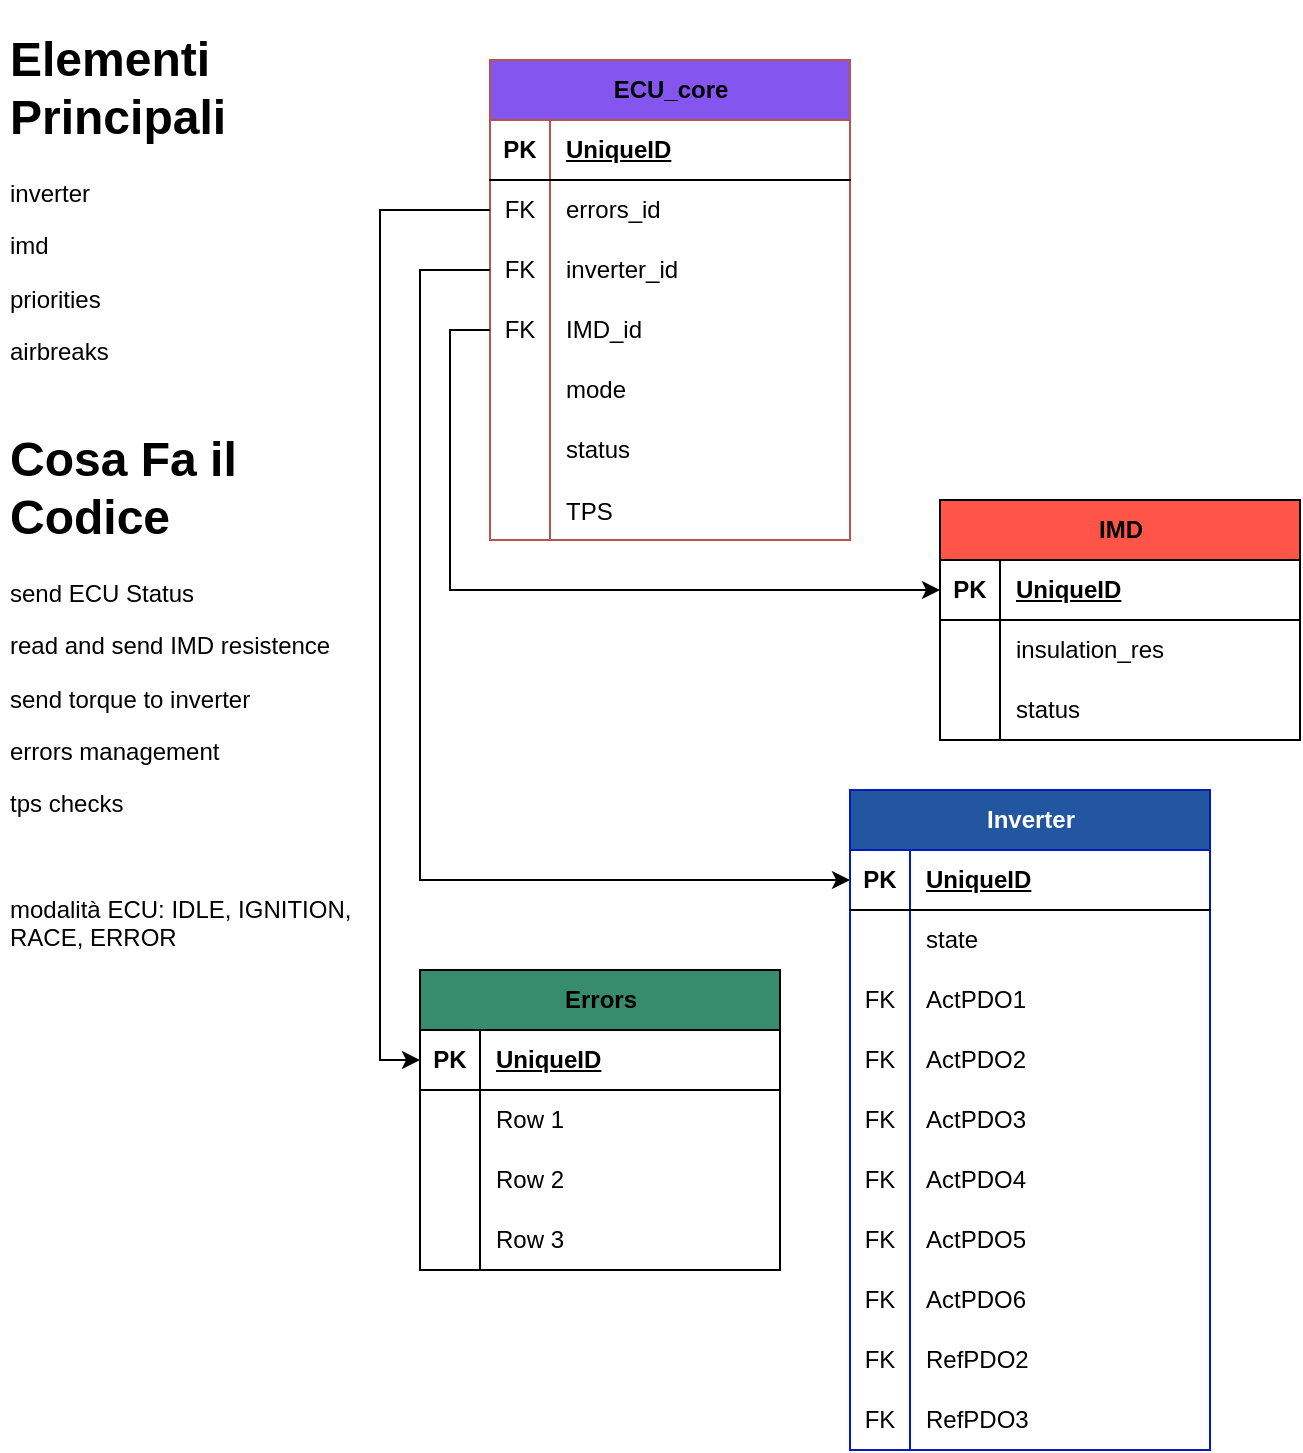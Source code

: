 <mxfile version="22.1.16" type="github">
  <diagram name="Page-1" id="LfpSLBDjDCymRGX5kylx">
    <mxGraphModel dx="1050" dy="1679" grid="1" gridSize="10" guides="1" tooltips="1" connect="1" arrows="1" fold="1" page="1" pageScale="1" pageWidth="850" pageHeight="1100" math="0" shadow="0">
      <root>
        <mxCell id="0" />
        <mxCell id="1" parent="0" />
        <mxCell id="VotGJ8dUcBm4uIzm4TV_-2" value="&lt;h1&gt;Elementi Principali&lt;/h1&gt;&lt;p&gt;inverter&lt;br&gt;&lt;/p&gt;&lt;p&gt;imd&lt;/p&gt;&lt;p&gt;&lt;span style=&quot;background-color: initial;&quot;&gt;priorities&lt;/span&gt;&lt;/p&gt;&lt;div style=&quot;border-color: var(--border-color);&quot;&gt;airbreaks&lt;/div&gt;" style="text;html=1;strokeColor=none;fillColor=none;spacing=5;spacingTop=-20;whiteSpace=wrap;overflow=hidden;rounded=0;" vertex="1" parent="1">
          <mxGeometry width="190" height="200" as="geometry" />
        </mxCell>
        <mxCell id="VotGJ8dUcBm4uIzm4TV_-3" value="&lt;h1&gt;Cosa Fa il Codice&lt;/h1&gt;&lt;p&gt;send ECU Status&amp;nbsp;&lt;/p&gt;&lt;p&gt;read and send IMD resistence&lt;/p&gt;&lt;p&gt;send torque to inverter&lt;/p&gt;&lt;p&gt;errors management&lt;/p&gt;&lt;p&gt;tps checks&lt;/p&gt;&lt;p&gt;&lt;br&gt;&lt;/p&gt;&lt;p&gt;modalità ECU: IDLE, IGNITION, RACE, ERROR&lt;/p&gt;" style="text;html=1;strokeColor=none;fillColor=none;spacing=5;spacingTop=-20;whiteSpace=wrap;overflow=hidden;rounded=0;" vertex="1" parent="1">
          <mxGeometry y="200" width="190" height="280" as="geometry" />
        </mxCell>
        <mxCell id="VotGJ8dUcBm4uIzm4TV_-8" value="ECU_core" style="shape=table;startSize=30;container=1;collapsible=1;childLayout=tableLayout;fixedRows=1;rowLines=0;fontStyle=1;align=center;resizeLast=1;html=1;fillColor=#8456EF;strokeColor=#b85450;swimlaneFillColor=default;" vertex="1" parent="1">
          <mxGeometry x="245" y="20" width="180" height="240" as="geometry" />
        </mxCell>
        <mxCell id="VotGJ8dUcBm4uIzm4TV_-9" value="" style="shape=tableRow;horizontal=0;startSize=0;swimlaneHead=0;swimlaneBody=0;fillColor=none;collapsible=0;dropTarget=0;points=[[0,0.5],[1,0.5]];portConstraint=eastwest;top=0;left=0;right=0;bottom=1;" vertex="1" parent="VotGJ8dUcBm4uIzm4TV_-8">
          <mxGeometry y="30" width="180" height="30" as="geometry" />
        </mxCell>
        <mxCell id="VotGJ8dUcBm4uIzm4TV_-10" value="PK" style="shape=partialRectangle;connectable=0;fillColor=none;top=0;left=0;bottom=0;right=0;fontStyle=1;overflow=hidden;whiteSpace=wrap;html=1;" vertex="1" parent="VotGJ8dUcBm4uIzm4TV_-9">
          <mxGeometry width="30" height="30" as="geometry">
            <mxRectangle width="30" height="30" as="alternateBounds" />
          </mxGeometry>
        </mxCell>
        <mxCell id="VotGJ8dUcBm4uIzm4TV_-11" value="UniqueID" style="shape=partialRectangle;connectable=0;fillColor=none;top=0;left=0;bottom=0;right=0;align=left;spacingLeft=6;fontStyle=5;overflow=hidden;whiteSpace=wrap;html=1;" vertex="1" parent="VotGJ8dUcBm4uIzm4TV_-9">
          <mxGeometry x="30" width="150" height="30" as="geometry">
            <mxRectangle width="150" height="30" as="alternateBounds" />
          </mxGeometry>
        </mxCell>
        <mxCell id="VotGJ8dUcBm4uIzm4TV_-27" value="" style="shape=tableRow;horizontal=0;startSize=0;swimlaneHead=0;swimlaneBody=0;fillColor=none;collapsible=0;dropTarget=0;points=[[0,0.5],[1,0.5]];portConstraint=eastwest;top=0;left=0;right=0;bottom=0;" vertex="1" parent="VotGJ8dUcBm4uIzm4TV_-8">
          <mxGeometry y="60" width="180" height="30" as="geometry" />
        </mxCell>
        <mxCell id="VotGJ8dUcBm4uIzm4TV_-28" value="FK" style="shape=partialRectangle;connectable=0;fillColor=none;top=0;left=0;bottom=0;right=0;fontStyle=0;overflow=hidden;whiteSpace=wrap;html=1;" vertex="1" parent="VotGJ8dUcBm4uIzm4TV_-27">
          <mxGeometry width="30" height="30" as="geometry">
            <mxRectangle width="30" height="30" as="alternateBounds" />
          </mxGeometry>
        </mxCell>
        <mxCell id="VotGJ8dUcBm4uIzm4TV_-29" value="errors_id" style="shape=partialRectangle;connectable=0;fillColor=none;top=0;left=0;bottom=0;right=0;align=left;spacingLeft=6;fontStyle=0;overflow=hidden;whiteSpace=wrap;html=1;" vertex="1" parent="VotGJ8dUcBm4uIzm4TV_-27">
          <mxGeometry x="30" width="150" height="30" as="geometry">
            <mxRectangle width="150" height="30" as="alternateBounds" />
          </mxGeometry>
        </mxCell>
        <mxCell id="VotGJ8dUcBm4uIzm4TV_-86" value="" style="shape=tableRow;horizontal=0;startSize=0;swimlaneHead=0;swimlaneBody=0;fillColor=none;collapsible=0;dropTarget=0;points=[[0,0.5],[1,0.5]];portConstraint=eastwest;top=0;left=0;right=0;bottom=0;" vertex="1" parent="VotGJ8dUcBm4uIzm4TV_-8">
          <mxGeometry y="90" width="180" height="30" as="geometry" />
        </mxCell>
        <mxCell id="VotGJ8dUcBm4uIzm4TV_-87" value="FK" style="shape=partialRectangle;connectable=0;fillColor=none;top=0;left=0;bottom=0;right=0;fontStyle=0;overflow=hidden;whiteSpace=wrap;html=1;" vertex="1" parent="VotGJ8dUcBm4uIzm4TV_-86">
          <mxGeometry width="30" height="30" as="geometry">
            <mxRectangle width="30" height="30" as="alternateBounds" />
          </mxGeometry>
        </mxCell>
        <mxCell id="VotGJ8dUcBm4uIzm4TV_-88" value="inverter_id" style="shape=partialRectangle;connectable=0;fillColor=none;top=0;left=0;bottom=0;right=0;align=left;spacingLeft=6;fontStyle=0;overflow=hidden;whiteSpace=wrap;html=1;" vertex="1" parent="VotGJ8dUcBm4uIzm4TV_-86">
          <mxGeometry x="30" width="150" height="30" as="geometry">
            <mxRectangle width="150" height="30" as="alternateBounds" />
          </mxGeometry>
        </mxCell>
        <mxCell id="VotGJ8dUcBm4uIzm4TV_-110" value="" style="shape=tableRow;horizontal=0;startSize=0;swimlaneHead=0;swimlaneBody=0;fillColor=none;collapsible=0;dropTarget=0;points=[[0,0.5],[1,0.5]];portConstraint=eastwest;top=0;left=0;right=0;bottom=0;" vertex="1" parent="VotGJ8dUcBm4uIzm4TV_-8">
          <mxGeometry y="120" width="180" height="30" as="geometry" />
        </mxCell>
        <mxCell id="VotGJ8dUcBm4uIzm4TV_-111" value="FK" style="shape=partialRectangle;connectable=0;fillColor=none;top=0;left=0;bottom=0;right=0;fontStyle=0;overflow=hidden;whiteSpace=wrap;html=1;" vertex="1" parent="VotGJ8dUcBm4uIzm4TV_-110">
          <mxGeometry width="30" height="30" as="geometry">
            <mxRectangle width="30" height="30" as="alternateBounds" />
          </mxGeometry>
        </mxCell>
        <mxCell id="VotGJ8dUcBm4uIzm4TV_-112" value="IMD_id" style="shape=partialRectangle;connectable=0;fillColor=none;top=0;left=0;bottom=0;right=0;align=left;spacingLeft=6;fontStyle=0;overflow=hidden;whiteSpace=wrap;html=1;" vertex="1" parent="VotGJ8dUcBm4uIzm4TV_-110">
          <mxGeometry x="30" width="150" height="30" as="geometry">
            <mxRectangle width="150" height="30" as="alternateBounds" />
          </mxGeometry>
        </mxCell>
        <mxCell id="VotGJ8dUcBm4uIzm4TV_-12" value="" style="shape=tableRow;horizontal=0;startSize=0;swimlaneHead=0;swimlaneBody=0;fillColor=none;collapsible=0;dropTarget=0;points=[[0,0.5],[1,0.5]];portConstraint=eastwest;top=0;left=0;right=0;bottom=0;" vertex="1" parent="VotGJ8dUcBm4uIzm4TV_-8">
          <mxGeometry y="150" width="180" height="30" as="geometry" />
        </mxCell>
        <mxCell id="VotGJ8dUcBm4uIzm4TV_-13" value="" style="shape=partialRectangle;connectable=0;fillColor=none;top=0;left=0;bottom=0;right=0;editable=1;overflow=hidden;whiteSpace=wrap;html=1;" vertex="1" parent="VotGJ8dUcBm4uIzm4TV_-12">
          <mxGeometry width="30" height="30" as="geometry">
            <mxRectangle width="30" height="30" as="alternateBounds" />
          </mxGeometry>
        </mxCell>
        <mxCell id="VotGJ8dUcBm4uIzm4TV_-14" value="mode" style="shape=partialRectangle;connectable=0;fillColor=none;top=0;left=0;bottom=0;right=0;align=left;spacingLeft=6;overflow=hidden;whiteSpace=wrap;html=1;" vertex="1" parent="VotGJ8dUcBm4uIzm4TV_-12">
          <mxGeometry x="30" width="150" height="30" as="geometry">
            <mxRectangle width="150" height="30" as="alternateBounds" />
          </mxGeometry>
        </mxCell>
        <mxCell id="VotGJ8dUcBm4uIzm4TV_-15" value="" style="shape=tableRow;horizontal=0;startSize=0;swimlaneHead=0;swimlaneBody=0;fillColor=none;collapsible=0;dropTarget=0;points=[[0,0.5],[1,0.5]];portConstraint=eastwest;top=0;left=0;right=0;bottom=0;" vertex="1" parent="VotGJ8dUcBm4uIzm4TV_-8">
          <mxGeometry y="180" width="180" height="30" as="geometry" />
        </mxCell>
        <mxCell id="VotGJ8dUcBm4uIzm4TV_-16" value="" style="shape=partialRectangle;connectable=0;fillColor=none;top=0;left=0;bottom=0;right=0;editable=1;overflow=hidden;whiteSpace=wrap;html=1;" vertex="1" parent="VotGJ8dUcBm4uIzm4TV_-15">
          <mxGeometry width="30" height="30" as="geometry">
            <mxRectangle width="30" height="30" as="alternateBounds" />
          </mxGeometry>
        </mxCell>
        <mxCell id="VotGJ8dUcBm4uIzm4TV_-17" value="status" style="shape=partialRectangle;connectable=0;fillColor=none;top=0;left=0;bottom=0;right=0;align=left;spacingLeft=6;overflow=hidden;whiteSpace=wrap;html=1;" vertex="1" parent="VotGJ8dUcBm4uIzm4TV_-15">
          <mxGeometry x="30" width="150" height="30" as="geometry">
            <mxRectangle width="150" height="30" as="alternateBounds" />
          </mxGeometry>
        </mxCell>
        <mxCell id="VotGJ8dUcBm4uIzm4TV_-94" value="" style="shape=tableRow;horizontal=0;startSize=0;swimlaneHead=0;swimlaneBody=0;fillColor=none;collapsible=0;dropTarget=0;points=[[0,0.5],[1,0.5]];portConstraint=eastwest;top=0;left=0;right=0;bottom=0;" vertex="1" parent="VotGJ8dUcBm4uIzm4TV_-8">
          <mxGeometry y="210" width="180" height="30" as="geometry" />
        </mxCell>
        <mxCell id="VotGJ8dUcBm4uIzm4TV_-95" value="" style="shape=partialRectangle;connectable=0;fillColor=none;top=0;left=0;bottom=0;right=0;editable=1;overflow=hidden;" vertex="1" parent="VotGJ8dUcBm4uIzm4TV_-94">
          <mxGeometry width="30" height="30" as="geometry">
            <mxRectangle width="30" height="30" as="alternateBounds" />
          </mxGeometry>
        </mxCell>
        <mxCell id="VotGJ8dUcBm4uIzm4TV_-96" value="TPS" style="shape=partialRectangle;connectable=0;fillColor=none;top=0;left=0;bottom=0;right=0;align=left;spacingLeft=6;overflow=hidden;" vertex="1" parent="VotGJ8dUcBm4uIzm4TV_-94">
          <mxGeometry x="30" width="150" height="30" as="geometry">
            <mxRectangle width="150" height="30" as="alternateBounds" />
          </mxGeometry>
        </mxCell>
        <mxCell id="VotGJ8dUcBm4uIzm4TV_-30" value="Errors" style="shape=table;startSize=30;container=1;collapsible=1;childLayout=tableLayout;fixedRows=1;rowLines=0;fontStyle=1;align=center;resizeLast=1;html=1;fillColor=#378C6D;swimlaneFillColor=default;gradientColor=none;" vertex="1" parent="1">
          <mxGeometry x="210" y="475" width="180" height="150" as="geometry" />
        </mxCell>
        <mxCell id="VotGJ8dUcBm4uIzm4TV_-31" value="" style="shape=tableRow;horizontal=0;startSize=0;swimlaneHead=0;swimlaneBody=0;fillColor=none;collapsible=0;dropTarget=0;points=[[0,0.5],[1,0.5]];portConstraint=eastwest;top=0;left=0;right=0;bottom=1;" vertex="1" parent="VotGJ8dUcBm4uIzm4TV_-30">
          <mxGeometry y="30" width="180" height="30" as="geometry" />
        </mxCell>
        <mxCell id="VotGJ8dUcBm4uIzm4TV_-32" value="PK" style="shape=partialRectangle;connectable=0;fillColor=none;top=0;left=0;bottom=0;right=0;fontStyle=1;overflow=hidden;whiteSpace=wrap;html=1;" vertex="1" parent="VotGJ8dUcBm4uIzm4TV_-31">
          <mxGeometry width="30" height="30" as="geometry">
            <mxRectangle width="30" height="30" as="alternateBounds" />
          </mxGeometry>
        </mxCell>
        <mxCell id="VotGJ8dUcBm4uIzm4TV_-33" value="UniqueID" style="shape=partialRectangle;connectable=0;fillColor=none;top=0;left=0;bottom=0;right=0;align=left;spacingLeft=6;fontStyle=5;overflow=hidden;whiteSpace=wrap;html=1;" vertex="1" parent="VotGJ8dUcBm4uIzm4TV_-31">
          <mxGeometry x="30" width="150" height="30" as="geometry">
            <mxRectangle width="150" height="30" as="alternateBounds" />
          </mxGeometry>
        </mxCell>
        <mxCell id="VotGJ8dUcBm4uIzm4TV_-34" value="" style="shape=tableRow;horizontal=0;startSize=0;swimlaneHead=0;swimlaneBody=0;fillColor=none;collapsible=0;dropTarget=0;points=[[0,0.5],[1,0.5]];portConstraint=eastwest;top=0;left=0;right=0;bottom=0;" vertex="1" parent="VotGJ8dUcBm4uIzm4TV_-30">
          <mxGeometry y="60" width="180" height="30" as="geometry" />
        </mxCell>
        <mxCell id="VotGJ8dUcBm4uIzm4TV_-35" value="" style="shape=partialRectangle;connectable=0;fillColor=none;top=0;left=0;bottom=0;right=0;editable=1;overflow=hidden;whiteSpace=wrap;html=1;" vertex="1" parent="VotGJ8dUcBm4uIzm4TV_-34">
          <mxGeometry width="30" height="30" as="geometry">
            <mxRectangle width="30" height="30" as="alternateBounds" />
          </mxGeometry>
        </mxCell>
        <mxCell id="VotGJ8dUcBm4uIzm4TV_-36" value="Row 1" style="shape=partialRectangle;connectable=0;fillColor=none;top=0;left=0;bottom=0;right=0;align=left;spacingLeft=6;overflow=hidden;whiteSpace=wrap;html=1;" vertex="1" parent="VotGJ8dUcBm4uIzm4TV_-34">
          <mxGeometry x="30" width="150" height="30" as="geometry">
            <mxRectangle width="150" height="30" as="alternateBounds" />
          </mxGeometry>
        </mxCell>
        <mxCell id="VotGJ8dUcBm4uIzm4TV_-37" value="" style="shape=tableRow;horizontal=0;startSize=0;swimlaneHead=0;swimlaneBody=0;fillColor=none;collapsible=0;dropTarget=0;points=[[0,0.5],[1,0.5]];portConstraint=eastwest;top=0;left=0;right=0;bottom=0;" vertex="1" parent="VotGJ8dUcBm4uIzm4TV_-30">
          <mxGeometry y="90" width="180" height="30" as="geometry" />
        </mxCell>
        <mxCell id="VotGJ8dUcBm4uIzm4TV_-38" value="" style="shape=partialRectangle;connectable=0;fillColor=none;top=0;left=0;bottom=0;right=0;editable=1;overflow=hidden;whiteSpace=wrap;html=1;" vertex="1" parent="VotGJ8dUcBm4uIzm4TV_-37">
          <mxGeometry width="30" height="30" as="geometry">
            <mxRectangle width="30" height="30" as="alternateBounds" />
          </mxGeometry>
        </mxCell>
        <mxCell id="VotGJ8dUcBm4uIzm4TV_-39" value="Row 2" style="shape=partialRectangle;connectable=0;fillColor=none;top=0;left=0;bottom=0;right=0;align=left;spacingLeft=6;overflow=hidden;whiteSpace=wrap;html=1;" vertex="1" parent="VotGJ8dUcBm4uIzm4TV_-37">
          <mxGeometry x="30" width="150" height="30" as="geometry">
            <mxRectangle width="150" height="30" as="alternateBounds" />
          </mxGeometry>
        </mxCell>
        <mxCell id="VotGJ8dUcBm4uIzm4TV_-40" value="" style="shape=tableRow;horizontal=0;startSize=0;swimlaneHead=0;swimlaneBody=0;fillColor=none;collapsible=0;dropTarget=0;points=[[0,0.5],[1,0.5]];portConstraint=eastwest;top=0;left=0;right=0;bottom=0;" vertex="1" parent="VotGJ8dUcBm4uIzm4TV_-30">
          <mxGeometry y="120" width="180" height="30" as="geometry" />
        </mxCell>
        <mxCell id="VotGJ8dUcBm4uIzm4TV_-41" value="" style="shape=partialRectangle;connectable=0;fillColor=none;top=0;left=0;bottom=0;right=0;editable=1;overflow=hidden;whiteSpace=wrap;html=1;" vertex="1" parent="VotGJ8dUcBm4uIzm4TV_-40">
          <mxGeometry width="30" height="30" as="geometry">
            <mxRectangle width="30" height="30" as="alternateBounds" />
          </mxGeometry>
        </mxCell>
        <mxCell id="VotGJ8dUcBm4uIzm4TV_-42" value="Row 3" style="shape=partialRectangle;connectable=0;fillColor=none;top=0;left=0;bottom=0;right=0;align=left;spacingLeft=6;overflow=hidden;whiteSpace=wrap;html=1;" vertex="1" parent="VotGJ8dUcBm4uIzm4TV_-40">
          <mxGeometry x="30" width="150" height="30" as="geometry">
            <mxRectangle width="150" height="30" as="alternateBounds" />
          </mxGeometry>
        </mxCell>
        <mxCell id="VotGJ8dUcBm4uIzm4TV_-43" value="Inverter" style="shape=table;startSize=30;container=1;collapsible=1;childLayout=tableLayout;fixedRows=1;rowLines=0;fontStyle=1;align=center;resizeLast=1;html=1;fillColor=#2356A1;fontColor=#ffffff;strokeColor=#001DBC;swimlaneFillColor=default;" vertex="1" parent="1">
          <mxGeometry x="425" y="385" width="180" height="330" as="geometry" />
        </mxCell>
        <mxCell id="VotGJ8dUcBm4uIzm4TV_-44" value="" style="shape=tableRow;horizontal=0;startSize=0;swimlaneHead=0;swimlaneBody=0;fillColor=none;collapsible=0;dropTarget=0;points=[[0,0.5],[1,0.5]];portConstraint=eastwest;top=0;left=0;right=0;bottom=1;" vertex="1" parent="VotGJ8dUcBm4uIzm4TV_-43">
          <mxGeometry y="30" width="180" height="30" as="geometry" />
        </mxCell>
        <mxCell id="VotGJ8dUcBm4uIzm4TV_-45" value="PK" style="shape=partialRectangle;connectable=0;fillColor=none;top=0;left=0;bottom=0;right=0;fontStyle=1;overflow=hidden;whiteSpace=wrap;html=1;" vertex="1" parent="VotGJ8dUcBm4uIzm4TV_-44">
          <mxGeometry width="30" height="30" as="geometry">
            <mxRectangle width="30" height="30" as="alternateBounds" />
          </mxGeometry>
        </mxCell>
        <mxCell id="VotGJ8dUcBm4uIzm4TV_-46" value="UniqueID" style="shape=partialRectangle;connectable=0;fillColor=none;top=0;left=0;bottom=0;right=0;align=left;spacingLeft=6;fontStyle=5;overflow=hidden;whiteSpace=wrap;html=1;" vertex="1" parent="VotGJ8dUcBm4uIzm4TV_-44">
          <mxGeometry x="30" width="150" height="30" as="geometry">
            <mxRectangle width="150" height="30" as="alternateBounds" />
          </mxGeometry>
        </mxCell>
        <mxCell id="VotGJ8dUcBm4uIzm4TV_-47" value="" style="shape=tableRow;horizontal=0;startSize=0;swimlaneHead=0;swimlaneBody=0;fillColor=none;collapsible=0;dropTarget=0;points=[[0,0.5],[1,0.5]];portConstraint=eastwest;top=0;left=0;right=0;bottom=0;" vertex="1" parent="VotGJ8dUcBm4uIzm4TV_-43">
          <mxGeometry y="60" width="180" height="30" as="geometry" />
        </mxCell>
        <mxCell id="VotGJ8dUcBm4uIzm4TV_-48" value="" style="shape=partialRectangle;connectable=0;fillColor=none;top=0;left=0;bottom=0;right=0;editable=1;overflow=hidden;whiteSpace=wrap;html=1;" vertex="1" parent="VotGJ8dUcBm4uIzm4TV_-47">
          <mxGeometry width="30" height="30" as="geometry">
            <mxRectangle width="30" height="30" as="alternateBounds" />
          </mxGeometry>
        </mxCell>
        <mxCell id="VotGJ8dUcBm4uIzm4TV_-49" value="state" style="shape=partialRectangle;connectable=0;fillColor=none;top=0;left=0;bottom=0;right=0;align=left;spacingLeft=6;overflow=hidden;whiteSpace=wrap;html=1;" vertex="1" parent="VotGJ8dUcBm4uIzm4TV_-47">
          <mxGeometry x="30" width="150" height="30" as="geometry">
            <mxRectangle width="150" height="30" as="alternateBounds" />
          </mxGeometry>
        </mxCell>
        <mxCell id="VotGJ8dUcBm4uIzm4TV_-68" value="" style="shape=tableRow;horizontal=0;startSize=0;swimlaneHead=0;swimlaneBody=0;fillColor=none;collapsible=0;dropTarget=0;points=[[0,0.5],[1,0.5]];portConstraint=eastwest;top=0;left=0;right=0;bottom=0;" vertex="1" parent="VotGJ8dUcBm4uIzm4TV_-43">
          <mxGeometry y="90" width="180" height="30" as="geometry" />
        </mxCell>
        <mxCell id="VotGJ8dUcBm4uIzm4TV_-69" value="FK" style="shape=partialRectangle;connectable=0;fillColor=none;top=0;left=0;bottom=0;right=0;fontStyle=0;overflow=hidden;whiteSpace=wrap;html=1;" vertex="1" parent="VotGJ8dUcBm4uIzm4TV_-68">
          <mxGeometry width="30" height="30" as="geometry">
            <mxRectangle width="30" height="30" as="alternateBounds" />
          </mxGeometry>
        </mxCell>
        <mxCell id="VotGJ8dUcBm4uIzm4TV_-70" value="ActPDO1" style="shape=partialRectangle;connectable=0;fillColor=none;top=0;left=0;bottom=0;right=0;align=left;spacingLeft=6;fontStyle=0;overflow=hidden;whiteSpace=wrap;html=1;" vertex="1" parent="VotGJ8dUcBm4uIzm4TV_-68">
          <mxGeometry x="30" width="150" height="30" as="geometry">
            <mxRectangle width="150" height="30" as="alternateBounds" />
          </mxGeometry>
        </mxCell>
        <mxCell id="VotGJ8dUcBm4uIzm4TV_-71" value="" style="shape=tableRow;horizontal=0;startSize=0;swimlaneHead=0;swimlaneBody=0;fillColor=none;collapsible=0;dropTarget=0;points=[[0,0.5],[1,0.5]];portConstraint=eastwest;top=0;left=0;right=0;bottom=0;" vertex="1" parent="VotGJ8dUcBm4uIzm4TV_-43">
          <mxGeometry y="120" width="180" height="30" as="geometry" />
        </mxCell>
        <mxCell id="VotGJ8dUcBm4uIzm4TV_-72" value="FK" style="shape=partialRectangle;connectable=0;fillColor=none;top=0;left=0;bottom=0;right=0;fontStyle=0;overflow=hidden;whiteSpace=wrap;html=1;" vertex="1" parent="VotGJ8dUcBm4uIzm4TV_-71">
          <mxGeometry width="30" height="30" as="geometry">
            <mxRectangle width="30" height="30" as="alternateBounds" />
          </mxGeometry>
        </mxCell>
        <mxCell id="VotGJ8dUcBm4uIzm4TV_-73" value="ActPDO2" style="shape=partialRectangle;connectable=0;fillColor=none;top=0;left=0;bottom=0;right=0;align=left;spacingLeft=6;fontStyle=0;overflow=hidden;whiteSpace=wrap;html=1;" vertex="1" parent="VotGJ8dUcBm4uIzm4TV_-71">
          <mxGeometry x="30" width="150" height="30" as="geometry">
            <mxRectangle width="150" height="30" as="alternateBounds" />
          </mxGeometry>
        </mxCell>
        <mxCell id="VotGJ8dUcBm4uIzm4TV_-83" value="" style="shape=tableRow;horizontal=0;startSize=0;swimlaneHead=0;swimlaneBody=0;fillColor=none;collapsible=0;dropTarget=0;points=[[0,0.5],[1,0.5]];portConstraint=eastwest;top=0;left=0;right=0;bottom=0;" vertex="1" parent="VotGJ8dUcBm4uIzm4TV_-43">
          <mxGeometry y="150" width="180" height="30" as="geometry" />
        </mxCell>
        <mxCell id="VotGJ8dUcBm4uIzm4TV_-84" value="FK" style="shape=partialRectangle;connectable=0;fillColor=none;top=0;left=0;bottom=0;right=0;fontStyle=0;overflow=hidden;whiteSpace=wrap;html=1;" vertex="1" parent="VotGJ8dUcBm4uIzm4TV_-83">
          <mxGeometry width="30" height="30" as="geometry">
            <mxRectangle width="30" height="30" as="alternateBounds" />
          </mxGeometry>
        </mxCell>
        <mxCell id="VotGJ8dUcBm4uIzm4TV_-85" value="ActPDO3" style="shape=partialRectangle;connectable=0;fillColor=none;top=0;left=0;bottom=0;right=0;align=left;spacingLeft=6;fontStyle=0;overflow=hidden;whiteSpace=wrap;html=1;" vertex="1" parent="VotGJ8dUcBm4uIzm4TV_-83">
          <mxGeometry x="30" width="150" height="30" as="geometry">
            <mxRectangle width="150" height="30" as="alternateBounds" />
          </mxGeometry>
        </mxCell>
        <mxCell id="VotGJ8dUcBm4uIzm4TV_-77" value="" style="shape=tableRow;horizontal=0;startSize=0;swimlaneHead=0;swimlaneBody=0;fillColor=none;collapsible=0;dropTarget=0;points=[[0,0.5],[1,0.5]];portConstraint=eastwest;top=0;left=0;right=0;bottom=0;" vertex="1" parent="VotGJ8dUcBm4uIzm4TV_-43">
          <mxGeometry y="180" width="180" height="30" as="geometry" />
        </mxCell>
        <mxCell id="VotGJ8dUcBm4uIzm4TV_-78" value="FK" style="shape=partialRectangle;connectable=0;fillColor=none;top=0;left=0;bottom=0;right=0;fontStyle=0;overflow=hidden;whiteSpace=wrap;html=1;" vertex="1" parent="VotGJ8dUcBm4uIzm4TV_-77">
          <mxGeometry width="30" height="30" as="geometry">
            <mxRectangle width="30" height="30" as="alternateBounds" />
          </mxGeometry>
        </mxCell>
        <mxCell id="VotGJ8dUcBm4uIzm4TV_-79" value="ActPDO4" style="shape=partialRectangle;connectable=0;fillColor=none;top=0;left=0;bottom=0;right=0;align=left;spacingLeft=6;fontStyle=0;overflow=hidden;whiteSpace=wrap;html=1;" vertex="1" parent="VotGJ8dUcBm4uIzm4TV_-77">
          <mxGeometry x="30" width="150" height="30" as="geometry">
            <mxRectangle width="150" height="30" as="alternateBounds" />
          </mxGeometry>
        </mxCell>
        <mxCell id="VotGJ8dUcBm4uIzm4TV_-80" value="" style="shape=tableRow;horizontal=0;startSize=0;swimlaneHead=0;swimlaneBody=0;fillColor=none;collapsible=0;dropTarget=0;points=[[0,0.5],[1,0.5]];portConstraint=eastwest;top=0;left=0;right=0;bottom=0;" vertex="1" parent="VotGJ8dUcBm4uIzm4TV_-43">
          <mxGeometry y="210" width="180" height="30" as="geometry" />
        </mxCell>
        <mxCell id="VotGJ8dUcBm4uIzm4TV_-81" value="FK" style="shape=partialRectangle;connectable=0;fillColor=none;top=0;left=0;bottom=0;right=0;fontStyle=0;overflow=hidden;whiteSpace=wrap;html=1;" vertex="1" parent="VotGJ8dUcBm4uIzm4TV_-80">
          <mxGeometry width="30" height="30" as="geometry">
            <mxRectangle width="30" height="30" as="alternateBounds" />
          </mxGeometry>
        </mxCell>
        <mxCell id="VotGJ8dUcBm4uIzm4TV_-82" value="ActPDO5" style="shape=partialRectangle;connectable=0;fillColor=none;top=0;left=0;bottom=0;right=0;align=left;spacingLeft=6;fontStyle=0;overflow=hidden;whiteSpace=wrap;html=1;" vertex="1" parent="VotGJ8dUcBm4uIzm4TV_-80">
          <mxGeometry x="30" width="150" height="30" as="geometry">
            <mxRectangle width="150" height="30" as="alternateBounds" />
          </mxGeometry>
        </mxCell>
        <mxCell id="VotGJ8dUcBm4uIzm4TV_-65" value="" style="shape=tableRow;horizontal=0;startSize=0;swimlaneHead=0;swimlaneBody=0;fillColor=none;collapsible=0;dropTarget=0;points=[[0,0.5],[1,0.5]];portConstraint=eastwest;top=0;left=0;right=0;bottom=0;" vertex="1" parent="VotGJ8dUcBm4uIzm4TV_-43">
          <mxGeometry y="240" width="180" height="30" as="geometry" />
        </mxCell>
        <mxCell id="VotGJ8dUcBm4uIzm4TV_-66" value="FK" style="shape=partialRectangle;connectable=0;fillColor=none;top=0;left=0;bottom=0;right=0;fontStyle=0;overflow=hidden;whiteSpace=wrap;html=1;" vertex="1" parent="VotGJ8dUcBm4uIzm4TV_-65">
          <mxGeometry width="30" height="30" as="geometry">
            <mxRectangle width="30" height="30" as="alternateBounds" />
          </mxGeometry>
        </mxCell>
        <mxCell id="VotGJ8dUcBm4uIzm4TV_-67" value="ActPDO6" style="shape=partialRectangle;connectable=0;fillColor=none;top=0;left=0;bottom=0;right=0;align=left;spacingLeft=6;fontStyle=0;overflow=hidden;whiteSpace=wrap;html=1;" vertex="1" parent="VotGJ8dUcBm4uIzm4TV_-65">
          <mxGeometry x="30" width="150" height="30" as="geometry">
            <mxRectangle width="150" height="30" as="alternateBounds" />
          </mxGeometry>
        </mxCell>
        <mxCell id="VotGJ8dUcBm4uIzm4TV_-89" value="" style="shape=tableRow;horizontal=0;startSize=0;swimlaneHead=0;swimlaneBody=0;fillColor=none;collapsible=0;dropTarget=0;points=[[0,0.5],[1,0.5]];portConstraint=eastwest;top=0;left=0;right=0;bottom=0;" vertex="1" parent="VotGJ8dUcBm4uIzm4TV_-43">
          <mxGeometry y="270" width="180" height="30" as="geometry" />
        </mxCell>
        <mxCell id="VotGJ8dUcBm4uIzm4TV_-90" value="FK" style="shape=partialRectangle;connectable=0;fillColor=none;top=0;left=0;bottom=0;right=0;fontStyle=0;overflow=hidden;whiteSpace=wrap;html=1;" vertex="1" parent="VotGJ8dUcBm4uIzm4TV_-89">
          <mxGeometry width="30" height="30" as="geometry">
            <mxRectangle width="30" height="30" as="alternateBounds" />
          </mxGeometry>
        </mxCell>
        <mxCell id="VotGJ8dUcBm4uIzm4TV_-91" value="RefPDO2" style="shape=partialRectangle;connectable=0;fillColor=none;top=0;left=0;bottom=0;right=0;align=left;spacingLeft=6;fontStyle=0;overflow=hidden;whiteSpace=wrap;html=1;" vertex="1" parent="VotGJ8dUcBm4uIzm4TV_-89">
          <mxGeometry x="30" width="150" height="30" as="geometry">
            <mxRectangle width="150" height="30" as="alternateBounds" />
          </mxGeometry>
        </mxCell>
        <mxCell id="VotGJ8dUcBm4uIzm4TV_-62" value="" style="shape=tableRow;horizontal=0;startSize=0;swimlaneHead=0;swimlaneBody=0;fillColor=none;collapsible=0;dropTarget=0;points=[[0,0.5],[1,0.5]];portConstraint=eastwest;top=0;left=0;right=0;bottom=0;" vertex="1" parent="VotGJ8dUcBm4uIzm4TV_-43">
          <mxGeometry y="300" width="180" height="30" as="geometry" />
        </mxCell>
        <mxCell id="VotGJ8dUcBm4uIzm4TV_-63" value="FK" style="shape=partialRectangle;connectable=0;fillColor=none;top=0;left=0;bottom=0;right=0;fontStyle=0;overflow=hidden;whiteSpace=wrap;html=1;" vertex="1" parent="VotGJ8dUcBm4uIzm4TV_-62">
          <mxGeometry width="30" height="30" as="geometry">
            <mxRectangle width="30" height="30" as="alternateBounds" />
          </mxGeometry>
        </mxCell>
        <mxCell id="VotGJ8dUcBm4uIzm4TV_-64" value="RefPDO3" style="shape=partialRectangle;connectable=0;fillColor=none;top=0;left=0;bottom=0;right=0;align=left;spacingLeft=6;fontStyle=0;overflow=hidden;whiteSpace=wrap;html=1;" vertex="1" parent="VotGJ8dUcBm4uIzm4TV_-62">
          <mxGeometry x="30" width="150" height="30" as="geometry">
            <mxRectangle width="150" height="30" as="alternateBounds" />
          </mxGeometry>
        </mxCell>
        <mxCell id="VotGJ8dUcBm4uIzm4TV_-92" style="edgeStyle=orthogonalEdgeStyle;rounded=0;orthogonalLoop=1;jettySize=auto;html=1;exitX=0;exitY=0.5;exitDx=0;exitDy=0;entryX=0;entryY=0.5;entryDx=0;entryDy=0;" edge="1" parent="1" source="VotGJ8dUcBm4uIzm4TV_-27" target="VotGJ8dUcBm4uIzm4TV_-31">
          <mxGeometry relative="1" as="geometry" />
        </mxCell>
        <mxCell id="VotGJ8dUcBm4uIzm4TV_-93" style="edgeStyle=orthogonalEdgeStyle;rounded=0;orthogonalLoop=1;jettySize=auto;html=1;exitX=0;exitY=0.5;exitDx=0;exitDy=0;entryX=0;entryY=0.5;entryDx=0;entryDy=0;" edge="1" parent="1" source="VotGJ8dUcBm4uIzm4TV_-86" target="VotGJ8dUcBm4uIzm4TV_-44">
          <mxGeometry relative="1" as="geometry">
            <mxPoint x="410" y="430" as="targetPoint" />
            <Array as="points">
              <mxPoint x="210" y="125" />
              <mxPoint x="210" y="430" />
            </Array>
          </mxGeometry>
        </mxCell>
        <mxCell id="VotGJ8dUcBm4uIzm4TV_-97" value="IMD" style="shape=table;startSize=30;container=1;collapsible=1;childLayout=tableLayout;fixedRows=1;rowLines=0;fontStyle=1;align=center;resizeLast=1;html=1;swimlaneFillColor=default;fillColor=#FF5447;" vertex="1" parent="1">
          <mxGeometry x="470" y="240" width="180" height="120" as="geometry" />
        </mxCell>
        <mxCell id="VotGJ8dUcBm4uIzm4TV_-98" value="" style="shape=tableRow;horizontal=0;startSize=0;swimlaneHead=0;swimlaneBody=0;fillColor=none;collapsible=0;dropTarget=0;points=[[0,0.5],[1,0.5]];portConstraint=eastwest;top=0;left=0;right=0;bottom=1;" vertex="1" parent="VotGJ8dUcBm4uIzm4TV_-97">
          <mxGeometry y="30" width="180" height="30" as="geometry" />
        </mxCell>
        <mxCell id="VotGJ8dUcBm4uIzm4TV_-99" value="PK" style="shape=partialRectangle;connectable=0;fillColor=none;top=0;left=0;bottom=0;right=0;fontStyle=1;overflow=hidden;whiteSpace=wrap;html=1;" vertex="1" parent="VotGJ8dUcBm4uIzm4TV_-98">
          <mxGeometry width="30" height="30" as="geometry">
            <mxRectangle width="30" height="30" as="alternateBounds" />
          </mxGeometry>
        </mxCell>
        <mxCell id="VotGJ8dUcBm4uIzm4TV_-100" value="UniqueID" style="shape=partialRectangle;connectable=0;fillColor=none;top=0;left=0;bottom=0;right=0;align=left;spacingLeft=6;fontStyle=5;overflow=hidden;whiteSpace=wrap;html=1;" vertex="1" parent="VotGJ8dUcBm4uIzm4TV_-98">
          <mxGeometry x="30" width="150" height="30" as="geometry">
            <mxRectangle width="150" height="30" as="alternateBounds" />
          </mxGeometry>
        </mxCell>
        <mxCell id="VotGJ8dUcBm4uIzm4TV_-101" value="" style="shape=tableRow;horizontal=0;startSize=0;swimlaneHead=0;swimlaneBody=0;fillColor=none;collapsible=0;dropTarget=0;points=[[0,0.5],[1,0.5]];portConstraint=eastwest;top=0;left=0;right=0;bottom=0;" vertex="1" parent="VotGJ8dUcBm4uIzm4TV_-97">
          <mxGeometry y="60" width="180" height="30" as="geometry" />
        </mxCell>
        <mxCell id="VotGJ8dUcBm4uIzm4TV_-102" value="" style="shape=partialRectangle;connectable=0;fillColor=none;top=0;left=0;bottom=0;right=0;editable=1;overflow=hidden;whiteSpace=wrap;html=1;" vertex="1" parent="VotGJ8dUcBm4uIzm4TV_-101">
          <mxGeometry width="30" height="30" as="geometry">
            <mxRectangle width="30" height="30" as="alternateBounds" />
          </mxGeometry>
        </mxCell>
        <mxCell id="VotGJ8dUcBm4uIzm4TV_-103" value="insulation_res" style="shape=partialRectangle;connectable=0;fillColor=none;top=0;left=0;bottom=0;right=0;align=left;spacingLeft=6;overflow=hidden;whiteSpace=wrap;html=1;" vertex="1" parent="VotGJ8dUcBm4uIzm4TV_-101">
          <mxGeometry x="30" width="150" height="30" as="geometry">
            <mxRectangle width="150" height="30" as="alternateBounds" />
          </mxGeometry>
        </mxCell>
        <mxCell id="VotGJ8dUcBm4uIzm4TV_-104" value="" style="shape=tableRow;horizontal=0;startSize=0;swimlaneHead=0;swimlaneBody=0;fillColor=none;collapsible=0;dropTarget=0;points=[[0,0.5],[1,0.5]];portConstraint=eastwest;top=0;left=0;right=0;bottom=0;" vertex="1" parent="VotGJ8dUcBm4uIzm4TV_-97">
          <mxGeometry y="90" width="180" height="30" as="geometry" />
        </mxCell>
        <mxCell id="VotGJ8dUcBm4uIzm4TV_-105" value="" style="shape=partialRectangle;connectable=0;fillColor=none;top=0;left=0;bottom=0;right=0;editable=1;overflow=hidden;whiteSpace=wrap;html=1;" vertex="1" parent="VotGJ8dUcBm4uIzm4TV_-104">
          <mxGeometry width="30" height="30" as="geometry">
            <mxRectangle width="30" height="30" as="alternateBounds" />
          </mxGeometry>
        </mxCell>
        <mxCell id="VotGJ8dUcBm4uIzm4TV_-106" value="status" style="shape=partialRectangle;connectable=0;fillColor=none;top=0;left=0;bottom=0;right=0;align=left;spacingLeft=6;overflow=hidden;whiteSpace=wrap;html=1;" vertex="1" parent="VotGJ8dUcBm4uIzm4TV_-104">
          <mxGeometry x="30" width="150" height="30" as="geometry">
            <mxRectangle width="150" height="30" as="alternateBounds" />
          </mxGeometry>
        </mxCell>
        <mxCell id="VotGJ8dUcBm4uIzm4TV_-113" style="edgeStyle=orthogonalEdgeStyle;rounded=0;orthogonalLoop=1;jettySize=auto;html=1;exitX=0;exitY=0.5;exitDx=0;exitDy=0;entryX=0;entryY=0.5;entryDx=0;entryDy=0;" edge="1" parent="1" source="VotGJ8dUcBm4uIzm4TV_-110" target="VotGJ8dUcBm4uIzm4TV_-98">
          <mxGeometry relative="1" as="geometry">
            <Array as="points">
              <mxPoint x="225" y="155" />
              <mxPoint x="225" y="285" />
            </Array>
          </mxGeometry>
        </mxCell>
      </root>
    </mxGraphModel>
  </diagram>
</mxfile>
